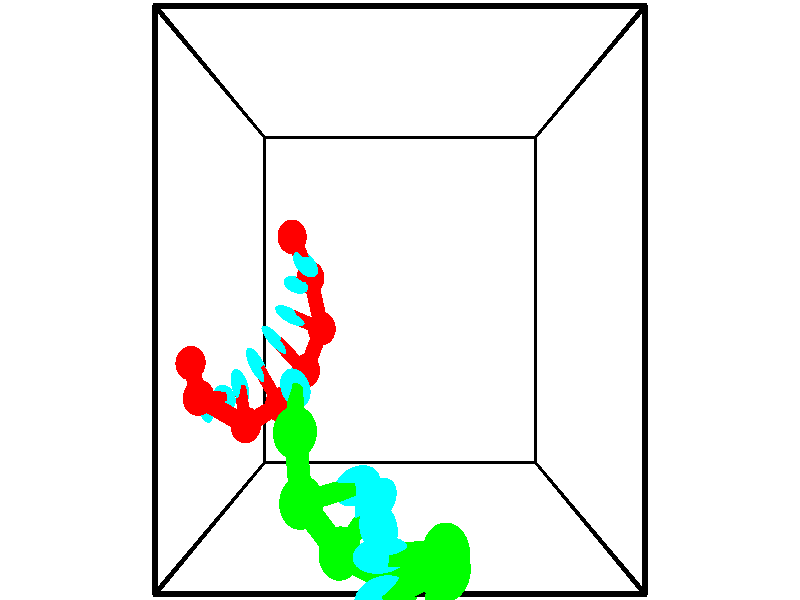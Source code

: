 // switches for output
#declare DRAW_BASES = 1; // possible values are 0, 1; only relevant for DNA ribbons
#declare DRAW_BASES_TYPE = 3; // possible values are 1, 2, 3; only relevant for DNA ribbons
#declare DRAW_FOG = 0; // set to 1 to enable fog

#include "colors.inc"

#include "transforms.inc"
background { rgb <1, 1, 1>}

#default {
   normal{
       ripples 0.25
       frequency 0.20
       turbulence 0.2
       lambda 5
   }
	finish {
		phong 0.1
		phong_size 40.
	}
}

// original window dimensions: 1024x640


// camera settings

camera {
	sky <-0, 1, 0>
	up <-0, 1, 0>
	right 1.6 * <1, 0, 0>
	location <2.5, 2.5, 11.1562>
	look_at <2.5, 2.5, 2.5>
	direction <0, 0, -8.6562>
	angle 67.0682
}


# declare cpy_camera_pos = <2.5, 2.5, 11.1562>;
# if (DRAW_FOG = 1)
fog {
	fog_type 2
	up vnormalize(cpy_camera_pos)
	color rgbt<1,1,1,0.3>
	distance 1e-5
	fog_alt 3e-3
	fog_offset 4
}
# end


// LIGHTS

# declare lum = 6;
global_settings {
	ambient_light rgb lum * <0.05, 0.05, 0.05>
	max_trace_level 15
}# declare cpy_direct_light_amount = 0.25;
light_source
{	1000 * <-1, -1, 1>,
	rgb lum * cpy_direct_light_amount
	parallel
}

light_source
{	1000 * <1, 1, -1>,
	rgb lum * cpy_direct_light_amount
	parallel
}

// strand 0

// nucleotide -1

// particle -1
sphere {
	<-1.171338, 1.577437, 0.570839> 0.250000
	pigment { color rgbt <1,0,0,0> }
	no_shadow
}
cylinder {
	<-1.072034, 1.214161, 0.436047>,  <-1.012451, 0.996195, 0.355171>, 0.100000
	pigment { color rgbt <1,0,0,0> }
	no_shadow
}
cylinder {
	<-1.072034, 1.214161, 0.436047>,  <-1.171338, 1.577437, 0.570839>, 0.100000
	pigment { color rgbt <1,0,0,0> }
	no_shadow
}

// particle -1
sphere {
	<-1.072034, 1.214161, 0.436047> 0.100000
	pigment { color rgbt <1,0,0,0> }
	no_shadow
}
sphere {
	0, 1
	scale<0.080000,0.200000,0.300000>
	matrix <0.952716, 0.165995, 0.254515,
		-0.175211, -0.384234, 0.906458,
		0.248261, -0.908190, -0.336982,
		-0.997556, 0.941704, 0.334952>
	pigment { color rgbt <0,1,1,0> }
	no_shadow
}
cylinder {
	<-0.850493, 1.145984, 1.112317>,  <-1.171338, 1.577437, 0.570839>, 0.130000
	pigment { color rgbt <1,0,0,0> }
	no_shadow
}

// nucleotide -1

// particle -1
sphere {
	<-0.850493, 1.145984, 1.112317> 0.250000
	pigment { color rgbt <1,0,0,0> }
	no_shadow
}
cylinder {
	<-0.711272, 1.092831, 0.741114>,  <-0.627740, 1.060939, 0.518391>, 0.100000
	pigment { color rgbt <1,0,0,0> }
	no_shadow
}
cylinder {
	<-0.711272, 1.092831, 0.741114>,  <-0.850493, 1.145984, 1.112317>, 0.100000
	pigment { color rgbt <1,0,0,0> }
	no_shadow
}

// particle -1
sphere {
	<-0.711272, 1.092831, 0.741114> 0.100000
	pigment { color rgbt <1,0,0,0> }
	no_shadow
}
sphere {
	0, 1
	scale<0.080000,0.200000,0.300000>
	matrix <0.901399, 0.319405, 0.292336,
		0.257564, -0.938255, 0.230951,
		0.348053, -0.132884, -0.928009,
		-0.606856, 1.052966, 0.462711>
	pigment { color rgbt <0,1,1,0> }
	no_shadow
}
cylinder {
	<-0.081341, 0.753292, 1.042297>,  <-0.850493, 1.145984, 1.112317>, 0.130000
	pigment { color rgbt <1,0,0,0> }
	no_shadow
}

// nucleotide -1

// particle -1
sphere {
	<-0.081341, 0.753292, 1.042297> 0.250000
	pigment { color rgbt <1,0,0,0> }
	no_shadow
}
cylinder {
	<-0.206100, 1.036911, 0.789323>,  <-0.280956, 1.207082, 0.637539>, 0.100000
	pigment { color rgbt <1,0,0,0> }
	no_shadow
}
cylinder {
	<-0.206100, 1.036911, 0.789323>,  <-0.081341, 0.753292, 1.042297>, 0.100000
	pigment { color rgbt <1,0,0,0> }
	no_shadow
}

// particle -1
sphere {
	<-0.206100, 1.036911, 0.789323> 0.100000
	pigment { color rgbt <1,0,0,0> }
	no_shadow
}
sphere {
	0, 1
	scale<0.080000,0.200000,0.300000>
	matrix <0.780109, 0.571080, 0.255533,
		0.542355, -0.413667, -0.731252,
		-0.311898, 0.709046, -0.632434,
		-0.299670, 1.249625, 0.599593>
	pigment { color rgbt <0,1,1,0> }
	no_shadow
}
cylinder {
	<0.368898, 0.960933, 0.476731>,  <-0.081341, 0.753292, 1.042297>, 0.130000
	pigment { color rgbt <1,0,0,0> }
	no_shadow
}

// nucleotide -1

// particle -1
sphere {
	<0.368898, 0.960933, 0.476731> 0.250000
	pigment { color rgbt <1,0,0,0> }
	no_shadow
}
cylinder {
	<0.155333, 1.294624, 0.531867>,  <0.027193, 1.494839, 0.564949>, 0.100000
	pigment { color rgbt <1,0,0,0> }
	no_shadow
}
cylinder {
	<0.155333, 1.294624, 0.531867>,  <0.368898, 0.960933, 0.476731>, 0.100000
	pigment { color rgbt <1,0,0,0> }
	no_shadow
}

// particle -1
sphere {
	<0.155333, 1.294624, 0.531867> 0.100000
	pigment { color rgbt <1,0,0,0> }
	no_shadow
}
sphere {
	0, 1
	scale<0.080000,0.200000,0.300000>
	matrix <0.837175, 0.498687, 0.224609,
		0.118636, 0.235318, -0.964651,
		-0.533913, 0.834228, 0.137840,
		-0.004841, 1.544893, 0.573219>
	pigment { color rgbt <0,1,1,0> }
	no_shadow
}
cylinder {
	<0.837222, 1.458667, 0.520902>,  <0.368898, 0.960933, 0.476731>, 0.130000
	pigment { color rgbt <1,0,0,0> }
	no_shadow
}

// nucleotide -1

// particle -1
sphere {
	<0.837222, 1.458667, 0.520902> 0.250000
	pigment { color rgbt <1,0,0,0> }
	no_shadow
}
cylinder {
	<0.546774, 1.722752, 0.597707>,  <0.372505, 1.881203, 0.643790>, 0.100000
	pigment { color rgbt <1,0,0,0> }
	no_shadow
}
cylinder {
	<0.546774, 1.722752, 0.597707>,  <0.837222, 1.458667, 0.520902>, 0.100000
	pigment { color rgbt <1,0,0,0> }
	no_shadow
}

// particle -1
sphere {
	<0.546774, 1.722752, 0.597707> 0.100000
	pigment { color rgbt <1,0,0,0> }
	no_shadow
}
sphere {
	0, 1
	scale<0.080000,0.200000,0.300000>
	matrix <0.683159, 0.724334, 0.092917,
		-0.077736, 0.198644, -0.976984,
		-0.726120, 0.660213, 0.192012,
		0.328938, 1.920815, 0.655311>
	pigment { color rgbt <0,1,1,0> }
	no_shadow
}
cylinder {
	<1.092099, 2.069666, 0.295858>,  <0.837222, 1.458667, 0.520902>, 0.130000
	pigment { color rgbt <1,0,0,0> }
	no_shadow
}

// nucleotide -1

// particle -1
sphere {
	<1.092099, 2.069666, 0.295858> 0.250000
	pigment { color rgbt <1,0,0,0> }
	no_shadow
}
cylinder {
	<0.816257, 2.188019, 0.560251>,  <0.650751, 2.259031, 0.718887>, 0.100000
	pigment { color rgbt <1,0,0,0> }
	no_shadow
}
cylinder {
	<0.816257, 2.188019, 0.560251>,  <1.092099, 2.069666, 0.295858>, 0.100000
	pigment { color rgbt <1,0,0,0> }
	no_shadow
}

// particle -1
sphere {
	<0.816257, 2.188019, 0.560251> 0.100000
	pigment { color rgbt <1,0,0,0> }
	no_shadow
}
sphere {
	0, 1
	scale<0.080000,0.200000,0.300000>
	matrix <0.548431, 0.809438, 0.209842,
		-0.472936, 0.507211, -0.720464,
		-0.689605, 0.295883, 0.660982,
		0.609375, 2.276784, 0.758546>
	pigment { color rgbt <0,1,1,0> }
	no_shadow
}
cylinder {
	<0.877802, 2.834131, 0.220087>,  <1.092099, 2.069666, 0.295858>, 0.130000
	pigment { color rgbt <1,0,0,0> }
	no_shadow
}

// nucleotide -1

// particle -1
sphere {
	<0.877802, 2.834131, 0.220087> 0.250000
	pigment { color rgbt <1,0,0,0> }
	no_shadow
}
cylinder {
	<0.794515, 2.766270, 0.605390>,  <0.744542, 2.725553, 0.836571>, 0.100000
	pigment { color rgbt <1,0,0,0> }
	no_shadow
}
cylinder {
	<0.794515, 2.766270, 0.605390>,  <0.877802, 2.834131, 0.220087>, 0.100000
	pigment { color rgbt <1,0,0,0> }
	no_shadow
}

// particle -1
sphere {
	<0.794515, 2.766270, 0.605390> 0.100000
	pigment { color rgbt <1,0,0,0> }
	no_shadow
}
sphere {
	0, 1
	scale<0.080000,0.200000,0.300000>
	matrix <0.441053, 0.862740, 0.247289,
		-0.872994, 0.476337, -0.104811,
		-0.208218, -0.169654, 0.963256,
		0.732049, 2.715373, 0.894367>
	pigment { color rgbt <0,1,1,0> }
	no_shadow
}
cylinder {
	<0.619915, 3.417032, 0.633612>,  <0.877802, 2.834131, 0.220087>, 0.130000
	pigment { color rgbt <1,0,0,0> }
	no_shadow
}

// nucleotide -1

// particle -1
sphere {
	<0.619915, 3.417032, 0.633612> 0.250000
	pigment { color rgbt <1,0,0,0> }
	no_shadow
}
cylinder {
	<0.795732, 3.178612, 0.902395>,  <0.901222, 3.035560, 1.063665>, 0.100000
	pigment { color rgbt <1,0,0,0> }
	no_shadow
}
cylinder {
	<0.795732, 3.178612, 0.902395>,  <0.619915, 3.417032, 0.633612>, 0.100000
	pigment { color rgbt <1,0,0,0> }
	no_shadow
}

// particle -1
sphere {
	<0.795732, 3.178612, 0.902395> 0.100000
	pigment { color rgbt <1,0,0,0> }
	no_shadow
}
sphere {
	0, 1
	scale<0.080000,0.200000,0.300000>
	matrix <0.375120, 0.801547, 0.465625,
		-0.816142, 0.047404, 0.575904,
		0.439542, -0.596049, 0.671959,
		0.927594, 2.999797, 1.103983>
	pigment { color rgbt <0,1,1,0> }
	no_shadow
}
// strand 1

// nucleotide -1

// particle -1
sphere {
	<1.290461, 1.229267, 4.199266> 0.250000
	pigment { color rgbt <0,1,0,0> }
	no_shadow
}
cylinder {
	<1.234371, 1.435028, 3.860863>,  <1.200717, 1.558485, 3.657822>, 0.100000
	pigment { color rgbt <0,1,0,0> }
	no_shadow
}
cylinder {
	<1.234371, 1.435028, 3.860863>,  <1.290461, 1.229267, 4.199266>, 0.100000
	pigment { color rgbt <0,1,0,0> }
	no_shadow
}

// particle -1
sphere {
	<1.234371, 1.435028, 3.860863> 0.100000
	pigment { color rgbt <0,1,0,0> }
	no_shadow
}
sphere {
	0, 1
	scale<0.080000,0.200000,0.300000>
	matrix <0.448795, 0.794653, 0.408790,
		0.882564, -0.322362, -0.342291,
		-0.140225, 0.514402, -0.846007,
		1.192304, 1.589349, 3.607061>
	pigment { color rgbt <0,1,1,0> }
	no_shadow
}
cylinder {
	<1.369140, 0.566592, 4.237385>,  <1.290461, 1.229267, 4.199266>, 0.130000
	pigment { color rgbt <0,1,0,0> }
	no_shadow
}

// nucleotide -1

// particle -1
sphere {
	<1.369140, 0.566592, 4.237385> 0.250000
	pigment { color rgbt <0,1,0,0> }
	no_shadow
}
cylinder {
	<1.723366, 0.611313, 4.057040>,  <1.935901, 0.638145, 3.948833>, 0.100000
	pigment { color rgbt <0,1,0,0> }
	no_shadow
}
cylinder {
	<1.723366, 0.611313, 4.057040>,  <1.369140, 0.566592, 4.237385>, 0.100000
	pigment { color rgbt <0,1,0,0> }
	no_shadow
}

// particle -1
sphere {
	<1.723366, 0.611313, 4.057040> 0.100000
	pigment { color rgbt <0,1,0,0> }
	no_shadow
}
sphere {
	0, 1
	scale<0.080000,0.200000,0.300000>
	matrix <0.458847, -0.059333, 0.886532,
		0.072365, -0.991957, -0.103843,
		0.885563, 0.111803, -0.450863,
		1.989035, 0.644853, 3.921781>
	pigment { color rgbt <0,1,1,0> }
	no_shadow
}
cylinder {
	<1.798386, 0.029356, 4.091529>,  <1.369140, 0.566592, 4.237385>, 0.130000
	pigment { color rgbt <0,1,0,0> }
	no_shadow
}

// nucleotide -1

// particle -1
sphere {
	<1.798386, 0.029356, 4.091529> 0.250000
	pigment { color rgbt <0,1,0,0> }
	no_shadow
}
cylinder {
	<2.039886, 0.335739, 4.179884>,  <2.184787, 0.519569, 4.232898>, 0.100000
	pigment { color rgbt <0,1,0,0> }
	no_shadow
}
cylinder {
	<2.039886, 0.335739, 4.179884>,  <1.798386, 0.029356, 4.091529>, 0.100000
	pigment { color rgbt <0,1,0,0> }
	no_shadow
}

// particle -1
sphere {
	<2.039886, 0.335739, 4.179884> 0.100000
	pigment { color rgbt <0,1,0,0> }
	no_shadow
}
sphere {
	0, 1
	scale<0.080000,0.200000,0.300000>
	matrix <0.086661, -0.338512, 0.936963,
		0.792448, -0.546551, -0.270756,
		0.603752, 0.765958, 0.220888,
		2.221012, 0.565527, 4.246151>
	pigment { color rgbt <0,1,1,0> }
	no_shadow
}
cylinder {
	<2.481767, -0.167316, 4.325430>,  <1.798386, 0.029356, 4.091529>, 0.130000
	pigment { color rgbt <0,1,0,0> }
	no_shadow
}

// nucleotide -1

// particle -1
sphere {
	<2.481767, -0.167316, 4.325430> 0.250000
	pigment { color rgbt <0,1,0,0> }
	no_shadow
}
cylinder {
	<2.360252, 0.177677, 4.487339>,  <2.287344, 0.384673, 4.584484>, 0.100000
	pigment { color rgbt <0,1,0,0> }
	no_shadow
}
cylinder {
	<2.360252, 0.177677, 4.487339>,  <2.481767, -0.167316, 4.325430>, 0.100000
	pigment { color rgbt <0,1,0,0> }
	no_shadow
}

// particle -1
sphere {
	<2.360252, 0.177677, 4.487339> 0.100000
	pigment { color rgbt <0,1,0,0> }
	no_shadow
}
sphere {
	0, 1
	scale<0.080000,0.200000,0.300000>
	matrix <0.206706, -0.355064, 0.911703,
		0.930046, 0.360631, -0.070416,
		-0.303786, 0.862482, 0.404771,
		2.269116, 0.436422, 4.608770>
	pigment { color rgbt <0,1,1,0> }
	no_shadow
}
cylinder {
	<2.988807, 0.277638, 4.773947>,  <2.481767, -0.167316, 4.325430>, 0.130000
	pigment { color rgbt <0,1,0,0> }
	no_shadow
}

// nucleotide -1

// particle -1
sphere {
	<2.988807, 0.277638, 4.773947> 0.250000
	pigment { color rgbt <0,1,0,0> }
	no_shadow
}
cylinder {
	<2.601131, 0.296963, 4.870559>,  <2.368526, 0.308557, 4.928526>, 0.100000
	pigment { color rgbt <0,1,0,0> }
	no_shadow
}
cylinder {
	<2.601131, 0.296963, 4.870559>,  <2.988807, 0.277638, 4.773947>, 0.100000
	pigment { color rgbt <0,1,0,0> }
	no_shadow
}

// particle -1
sphere {
	<2.601131, 0.296963, 4.870559> 0.100000
	pigment { color rgbt <0,1,0,0> }
	no_shadow
}
sphere {
	0, 1
	scale<0.080000,0.200000,0.300000>
	matrix <0.196129, -0.441851, 0.875386,
		0.149011, 0.895787, 0.418762,
		-0.969190, 0.048311, 0.241531,
		2.310374, 0.311456, 4.943018>
	pigment { color rgbt <0,1,1,0> }
	no_shadow
}
cylinder {
	<2.909014, 0.416787, 5.518933>,  <2.988807, 0.277638, 4.773947>, 0.130000
	pigment { color rgbt <0,1,0,0> }
	no_shadow
}

// nucleotide -1

// particle -1
sphere {
	<2.909014, 0.416787, 5.518933> 0.250000
	pigment { color rgbt <0,1,0,0> }
	no_shadow
}
cylinder {
	<2.574017, 0.231579, 5.402853>,  <2.373018, 0.120454, 5.333206>, 0.100000
	pigment { color rgbt <0,1,0,0> }
	no_shadow
}
cylinder {
	<2.574017, 0.231579, 5.402853>,  <2.909014, 0.416787, 5.518933>, 0.100000
	pigment { color rgbt <0,1,0,0> }
	no_shadow
}

// particle -1
sphere {
	<2.574017, 0.231579, 5.402853> 0.100000
	pigment { color rgbt <0,1,0,0> }
	no_shadow
}
sphere {
	0, 1
	scale<0.080000,0.200000,0.300000>
	matrix <-0.126257, -0.352734, 0.927167,
		-0.531659, 0.813137, 0.236954,
		-0.837495, -0.463020, -0.290198,
		2.322768, 0.092673, 5.315794>
	pigment { color rgbt <0,1,1,0> }
	no_shadow
}
cylinder {
	<2.751395, -0.216364, 5.874103>,  <2.909014, 0.416787, 5.518933>, 0.130000
	pigment { color rgbt <0,1,0,0> }
	no_shadow
}

// nucleotide -1

// particle -1
sphere {
	<2.751395, -0.216364, 5.874103> 0.250000
	pigment { color rgbt <0,1,0,0> }
	no_shadow
}
cylinder {
	<2.359062, -0.160423, 5.819832>,  <2.123662, -0.126859, 5.787270>, 0.100000
	pigment { color rgbt <0,1,0,0> }
	no_shadow
}
cylinder {
	<2.359062, -0.160423, 5.819832>,  <2.751395, -0.216364, 5.874103>, 0.100000
	pigment { color rgbt <0,1,0,0> }
	no_shadow
}

// particle -1
sphere {
	<2.359062, -0.160423, 5.819832> 0.100000
	pigment { color rgbt <0,1,0,0> }
	no_shadow
}
sphere {
	0, 1
	scale<0.080000,0.200000,0.300000>
	matrix <-0.194787, -0.686133, 0.700913,
		0.004931, 0.713906, 0.700223,
		-0.980833, 0.139851, -0.135676,
		2.064812, -0.118468, 5.779129>
	pigment { color rgbt <0,1,1,0> }
	no_shadow
}
cylinder {
	<2.513423, -0.123525, 6.535255>,  <2.751395, -0.216364, 5.874103>, 0.130000
	pigment { color rgbt <0,1,0,0> }
	no_shadow
}

// nucleotide -1

// particle -1
sphere {
	<2.513423, -0.123525, 6.535255> 0.250000
	pigment { color rgbt <0,1,0,0> }
	no_shadow
}
cylinder {
	<2.269279, -0.281879, 6.260815>,  <2.122793, -0.376892, 6.096150>, 0.100000
	pigment { color rgbt <0,1,0,0> }
	no_shadow
}
cylinder {
	<2.269279, -0.281879, 6.260815>,  <2.513423, -0.123525, 6.535255>, 0.100000
	pigment { color rgbt <0,1,0,0> }
	no_shadow
}

// particle -1
sphere {
	<2.269279, -0.281879, 6.260815> 0.100000
	pigment { color rgbt <0,1,0,0> }
	no_shadow
}
sphere {
	0, 1
	scale<0.080000,0.200000,0.300000>
	matrix <-0.311790, -0.676167, 0.667522,
		-0.728182, 0.621348, 0.289272,
		-0.610360, -0.395885, -0.686102,
		2.086172, -0.400645, 6.054984>
	pigment { color rgbt <0,1,1,0> }
	no_shadow
}
// box output
cylinder {
	<0.000000, 0.000000, 0.000000>,  <5.000000, 0.000000, 0.000000>, 0.025000
	pigment { color rgbt <0,0,0,0> }
	no_shadow
}
cylinder {
	<0.000000, 0.000000, 0.000000>,  <0.000000, 5.000000, 0.000000>, 0.025000
	pigment { color rgbt <0,0,0,0> }
	no_shadow
}
cylinder {
	<0.000000, 0.000000, 0.000000>,  <0.000000, 0.000000, 5.000000>, 0.025000
	pigment { color rgbt <0,0,0,0> }
	no_shadow
}
cylinder {
	<5.000000, 5.000000, 5.000000>,  <0.000000, 5.000000, 5.000000>, 0.025000
	pigment { color rgbt <0,0,0,0> }
	no_shadow
}
cylinder {
	<5.000000, 5.000000, 5.000000>,  <5.000000, 0.000000, 5.000000>, 0.025000
	pigment { color rgbt <0,0,0,0> }
	no_shadow
}
cylinder {
	<5.000000, 5.000000, 5.000000>,  <5.000000, 5.000000, 0.000000>, 0.025000
	pigment { color rgbt <0,0,0,0> }
	no_shadow
}
cylinder {
	<0.000000, 0.000000, 5.000000>,  <0.000000, 5.000000, 5.000000>, 0.025000
	pigment { color rgbt <0,0,0,0> }
	no_shadow
}
cylinder {
	<0.000000, 0.000000, 5.000000>,  <5.000000, 0.000000, 5.000000>, 0.025000
	pigment { color rgbt <0,0,0,0> }
	no_shadow
}
cylinder {
	<5.000000, 5.000000, 0.000000>,  <0.000000, 5.000000, 0.000000>, 0.025000
	pigment { color rgbt <0,0,0,0> }
	no_shadow
}
cylinder {
	<5.000000, 5.000000, 0.000000>,  <5.000000, 0.000000, 0.000000>, 0.025000
	pigment { color rgbt <0,0,0,0> }
	no_shadow
}
cylinder {
	<5.000000, 0.000000, 5.000000>,  <5.000000, 0.000000, 0.000000>, 0.025000
	pigment { color rgbt <0,0,0,0> }
	no_shadow
}
cylinder {
	<0.000000, 5.000000, 0.000000>,  <0.000000, 5.000000, 5.000000>, 0.025000
	pigment { color rgbt <0,0,0,0> }
	no_shadow
}
// end of box output
